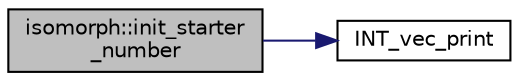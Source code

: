 digraph "isomorph::init_starter_number"
{
  edge [fontname="Helvetica",fontsize="10",labelfontname="Helvetica",labelfontsize="10"];
  node [fontname="Helvetica",fontsize="10",shape=record];
  rankdir="LR";
  Node7027 [label="isomorph::init_starter\l_number",height=0.2,width=0.4,color="black", fillcolor="grey75", style="filled", fontcolor="black"];
  Node7027 -> Node7028 [color="midnightblue",fontsize="10",style="solid",fontname="Helvetica"];
  Node7028 [label="INT_vec_print",height=0.2,width=0.4,color="black", fillcolor="white", style="filled",URL="$df/dbf/sajeeb_8_c.html#a79a5901af0b47dd0d694109543c027fe"];
}
